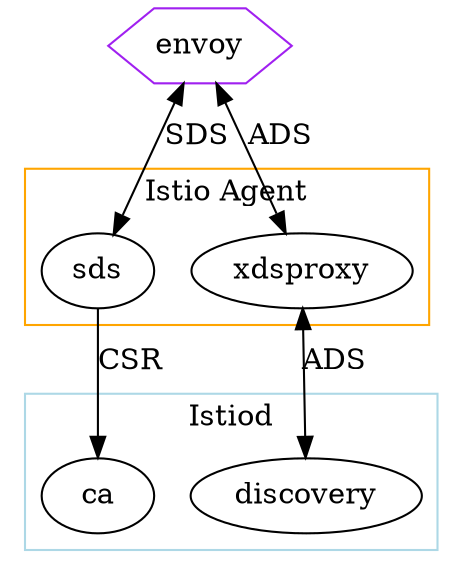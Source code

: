 digraph {
    envoy -> sds [dir=both, label="SDS"]
    envoy -> xdsproxy  [dir=both, label="ADS"]

    sds -> ca [label="CSR"]

    xdsproxy -> discovery [dir=both,label="ADS"]

    envoy [shape=hexagon, color=purple]

    subgraph cluster_istioagent {
        label = "Istio Agent"
        color="orange"
        sds
        xdsproxy
    }

    subgraph cluster_istiod {
        label = "Istiod"
        color="lightblue"
        ca
        discovery
    }
}
